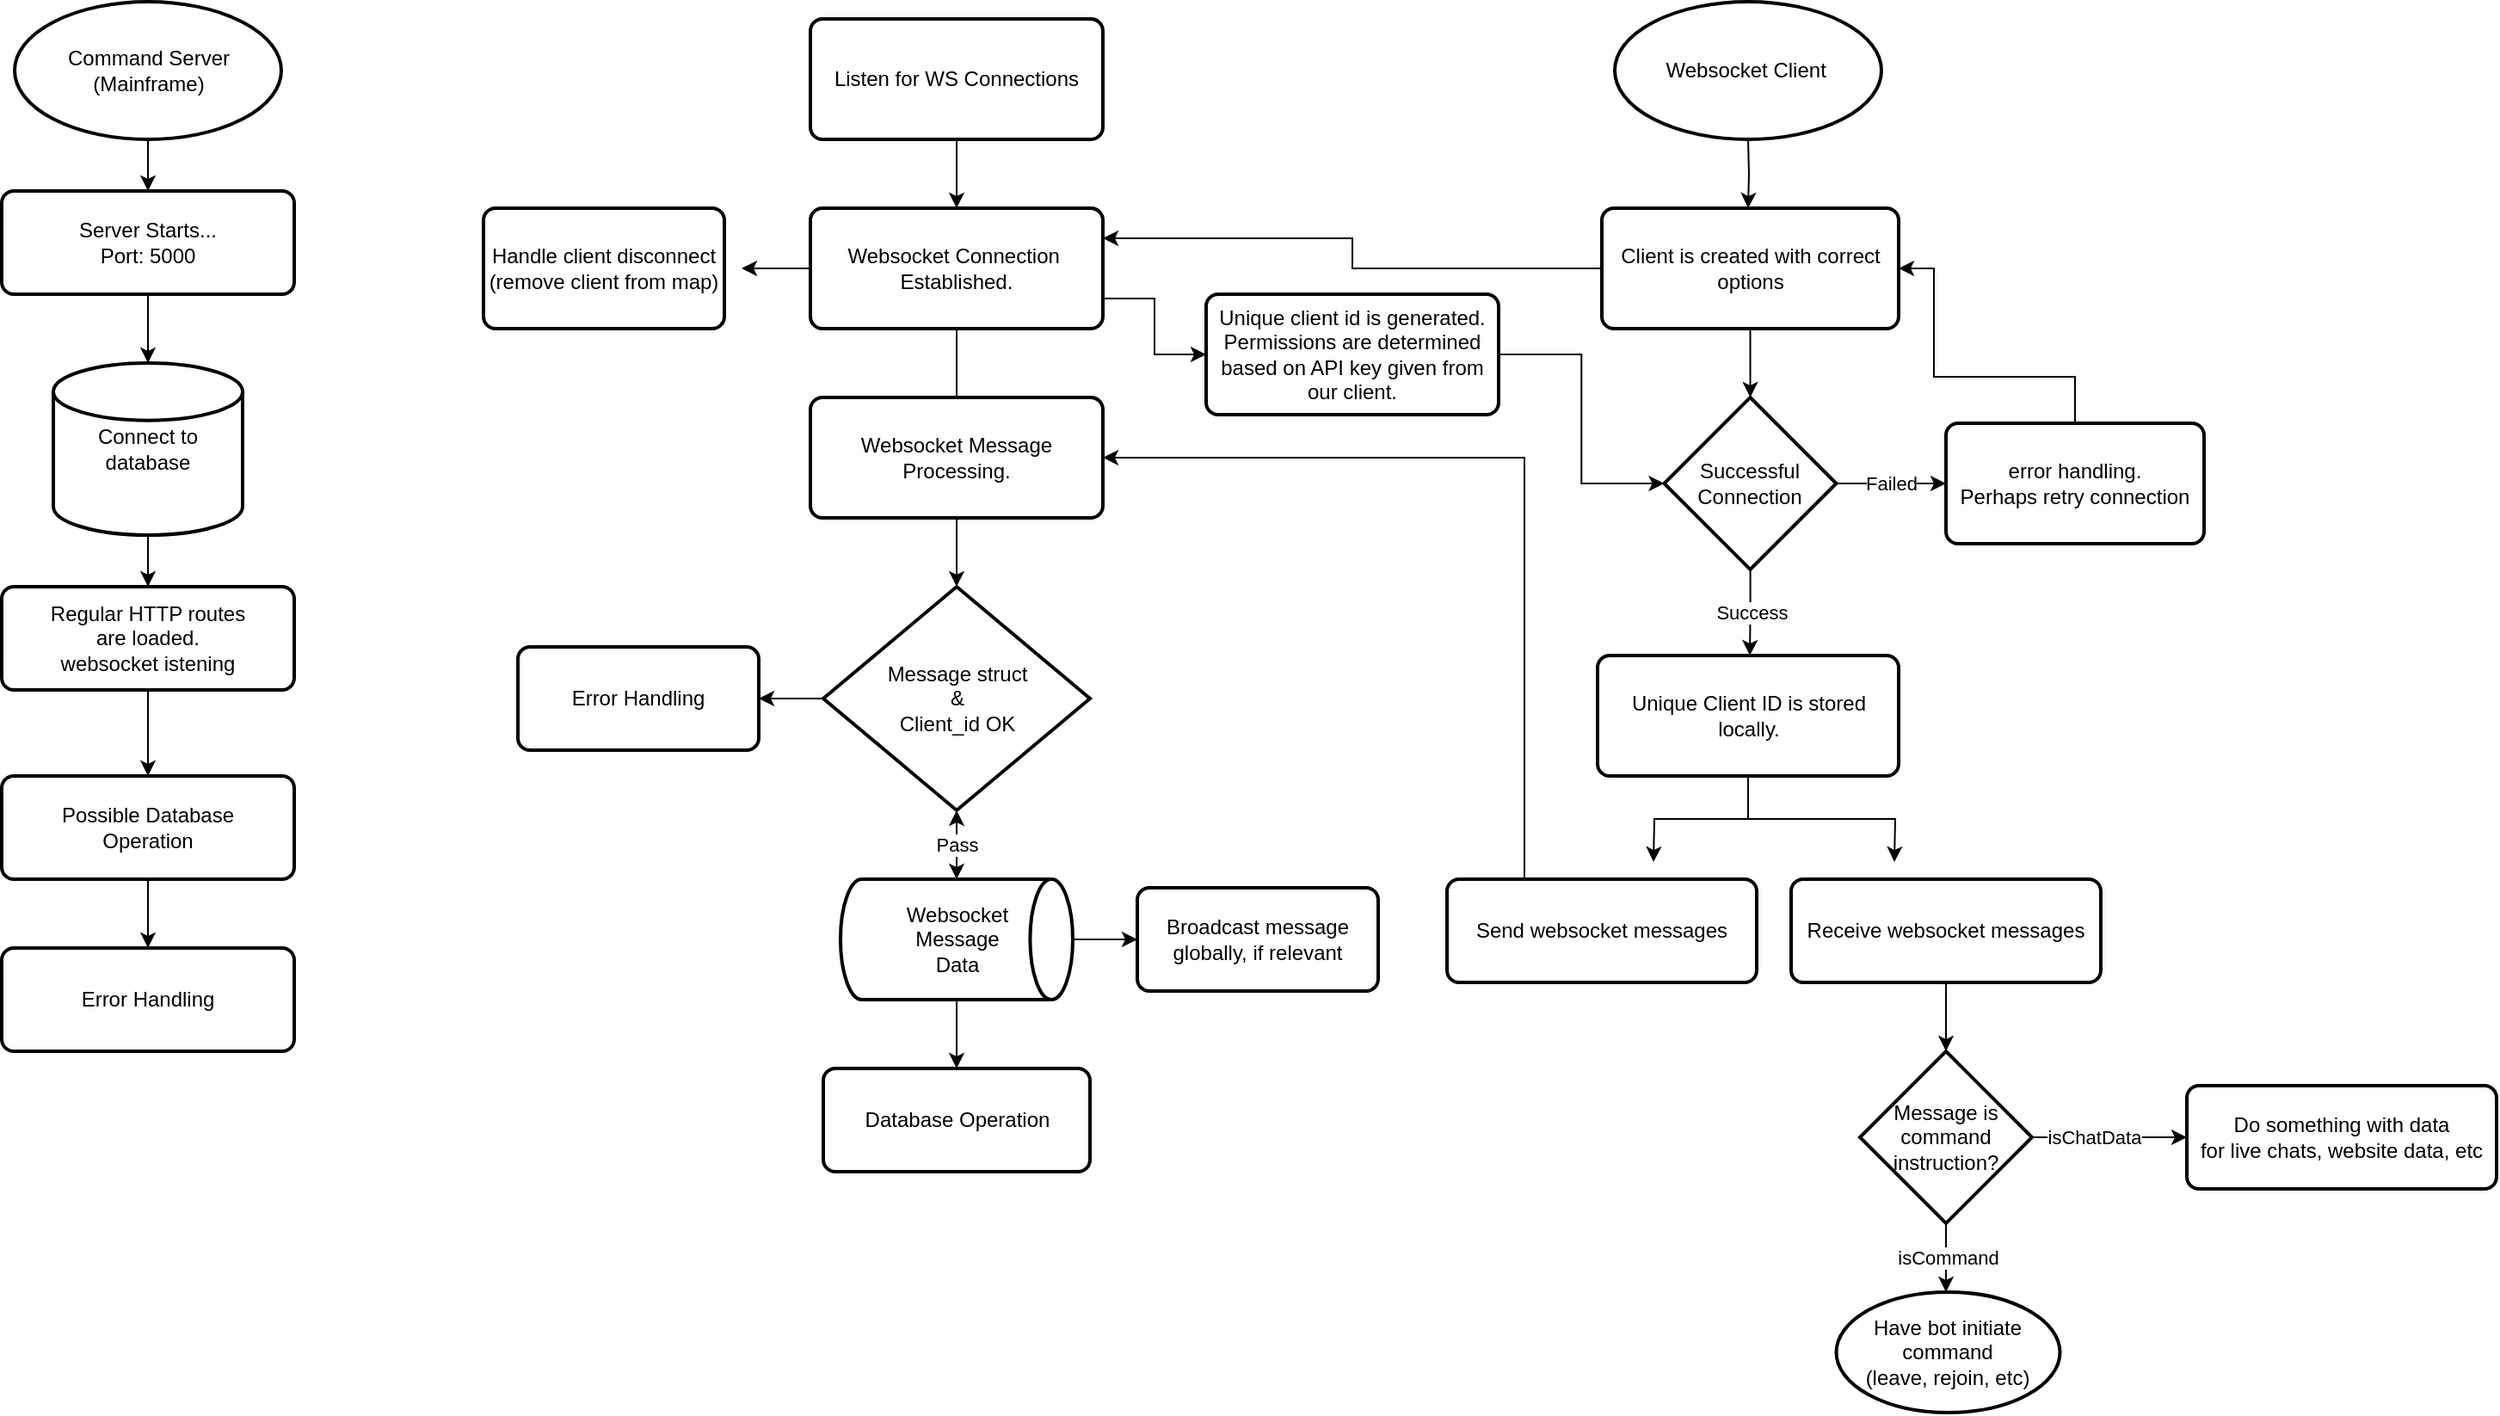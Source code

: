 <mxfile version="13.9.9" type="device"><diagram id="ruMrbEkCsDdigqDRw3H-" name="Page-1"><mxGraphModel dx="1062" dy="814" grid="1" gridSize="10" guides="1" tooltips="1" connect="1" arrows="1" fold="1" page="1" pageScale="1" pageWidth="1654" pageHeight="1169" math="0" shadow="0"><root><mxCell id="0"/><mxCell id="1" parent="0"/><mxCell id="SRKDPSgcggUMUkeD_vpF-91" style="edgeStyle=orthogonalEdgeStyle;rounded=0;orthogonalLoop=1;jettySize=auto;html=1;entryX=0.5;entryY=0;entryDx=0;entryDy=0;entryPerimeter=0;" edge="1" parent="1" source="SRKDPSgcggUMUkeD_vpF-2" target="SRKDPSgcggUMUkeD_vpF-51"><mxGeometry relative="1" as="geometry"/></mxCell><mxCell id="SRKDPSgcggUMUkeD_vpF-2" value="Server Starts...&lt;br&gt;Port: 5000" style="rounded=1;whiteSpace=wrap;html=1;absoluteArcSize=1;arcSize=14;strokeWidth=2;" vertex="1" parent="1"><mxGeometry x="80" y="200" width="170" height="60" as="geometry"/></mxCell><mxCell id="SRKDPSgcggUMUkeD_vpF-21" style="edgeStyle=orthogonalEdgeStyle;rounded=0;orthogonalLoop=1;jettySize=auto;html=1;entryX=0.5;entryY=0;entryDx=0;entryDy=0;" edge="1" parent="1" source="SRKDPSgcggUMUkeD_vpF-8" target="SRKDPSgcggUMUkeD_vpF-10"><mxGeometry relative="1" as="geometry"/></mxCell><mxCell id="SRKDPSgcggUMUkeD_vpF-8" value="Listen for WS Connections" style="rounded=1;whiteSpace=wrap;html=1;absoluteArcSize=1;arcSize=14;strokeWidth=2;" vertex="1" parent="1"><mxGeometry x="550" y="100" width="170" height="70" as="geometry"/></mxCell><mxCell id="SRKDPSgcggUMUkeD_vpF-28" style="edgeStyle=orthogonalEdgeStyle;rounded=0;orthogonalLoop=1;jettySize=auto;html=1;" edge="1" parent="1" source="SRKDPSgcggUMUkeD_vpF-10"><mxGeometry relative="1" as="geometry"><mxPoint x="635" y="330" as="targetPoint"/></mxGeometry></mxCell><mxCell id="SRKDPSgcggUMUkeD_vpF-37" style="edgeStyle=orthogonalEdgeStyle;rounded=0;orthogonalLoop=1;jettySize=auto;html=1;exitX=1;exitY=0.75;exitDx=0;exitDy=0;entryX=0;entryY=0.5;entryDx=0;entryDy=0;" edge="1" parent="1" source="SRKDPSgcggUMUkeD_vpF-10" target="SRKDPSgcggUMUkeD_vpF-29"><mxGeometry relative="1" as="geometry"/></mxCell><mxCell id="SRKDPSgcggUMUkeD_vpF-107" style="edgeStyle=orthogonalEdgeStyle;rounded=0;orthogonalLoop=1;jettySize=auto;html=1;" edge="1" parent="1" source="SRKDPSgcggUMUkeD_vpF-10"><mxGeometry relative="1" as="geometry"><mxPoint x="510" y="245" as="targetPoint"/></mxGeometry></mxCell><mxCell id="SRKDPSgcggUMUkeD_vpF-10" value="Websocket Connection&amp;nbsp;&lt;br&gt;Established." style="rounded=1;whiteSpace=wrap;html=1;absoluteArcSize=1;arcSize=14;strokeWidth=2;" vertex="1" parent="1"><mxGeometry x="550" y="210" width="170" height="70" as="geometry"/></mxCell><mxCell id="SRKDPSgcggUMUkeD_vpF-35" style="edgeStyle=orthogonalEdgeStyle;rounded=0;orthogonalLoop=1;jettySize=auto;html=1;" edge="1" parent="1"><mxGeometry relative="1" as="geometry"><mxPoint x="1095" y="210" as="targetPoint"/><mxPoint x="1095" y="170" as="sourcePoint"/></mxGeometry></mxCell><mxCell id="SRKDPSgcggUMUkeD_vpF-36" style="edgeStyle=orthogonalEdgeStyle;rounded=0;orthogonalLoop=1;jettySize=auto;html=1;entryX=1;entryY=0.25;entryDx=0;entryDy=0;" edge="1" parent="1" source="SRKDPSgcggUMUkeD_vpF-25" target="SRKDPSgcggUMUkeD_vpF-10"><mxGeometry relative="1" as="geometry"/></mxCell><mxCell id="SRKDPSgcggUMUkeD_vpF-42" style="edgeStyle=orthogonalEdgeStyle;rounded=0;orthogonalLoop=1;jettySize=auto;html=1;entryX=0.5;entryY=0;entryDx=0;entryDy=0;entryPerimeter=0;" edge="1" parent="1" source="SRKDPSgcggUMUkeD_vpF-25" target="SRKDPSgcggUMUkeD_vpF-41"><mxGeometry relative="1" as="geometry"><mxPoint x="1096.25" y="310" as="targetPoint"/></mxGeometry></mxCell><mxCell id="SRKDPSgcggUMUkeD_vpF-25" value="Client is created with correct options" style="rounded=1;whiteSpace=wrap;html=1;absoluteArcSize=1;arcSize=14;strokeWidth=2;" vertex="1" parent="1"><mxGeometry x="1010" y="210" width="172.5" height="70" as="geometry"/></mxCell><mxCell id="SRKDPSgcggUMUkeD_vpF-43" style="edgeStyle=orthogonalEdgeStyle;rounded=0;orthogonalLoop=1;jettySize=auto;html=1;entryX=0;entryY=0.5;entryDx=0;entryDy=0;entryPerimeter=0;" edge="1" parent="1" source="SRKDPSgcggUMUkeD_vpF-29" target="SRKDPSgcggUMUkeD_vpF-41"><mxGeometry relative="1" as="geometry"/></mxCell><mxCell id="SRKDPSgcggUMUkeD_vpF-29" value="Unique client id is generated.&lt;br&gt;Permissions are determined based on API key given from our client." style="rounded=1;whiteSpace=wrap;html=1;absoluteArcSize=1;arcSize=14;strokeWidth=2;" vertex="1" parent="1"><mxGeometry x="780" y="260" width="170" height="70" as="geometry"/></mxCell><mxCell id="SRKDPSgcggUMUkeD_vpF-58" style="edgeStyle=orthogonalEdgeStyle;rounded=0;orthogonalLoop=1;jettySize=auto;html=1;" edge="1" parent="1" source="SRKDPSgcggUMUkeD_vpF-33"><mxGeometry relative="1" as="geometry"><mxPoint x="1040" y="590" as="targetPoint"/></mxGeometry></mxCell><mxCell id="SRKDPSgcggUMUkeD_vpF-59" style="edgeStyle=orthogonalEdgeStyle;rounded=0;orthogonalLoop=1;jettySize=auto;html=1;" edge="1" parent="1" source="SRKDPSgcggUMUkeD_vpF-33"><mxGeometry relative="1" as="geometry"><mxPoint x="1180" y="590" as="targetPoint"/></mxGeometry></mxCell><mxCell id="SRKDPSgcggUMUkeD_vpF-33" value="Unique Client ID is stored locally." style="rounded=1;whiteSpace=wrap;html=1;absoluteArcSize=1;arcSize=14;strokeWidth=2;" vertex="1" parent="1"><mxGeometry x="1007.5" y="470" width="175" height="70" as="geometry"/></mxCell><mxCell id="SRKDPSgcggUMUkeD_vpF-44" value="Success" style="edgeStyle=orthogonalEdgeStyle;rounded=0;orthogonalLoop=1;jettySize=auto;html=1;" edge="1" parent="1" source="SRKDPSgcggUMUkeD_vpF-41"><mxGeometry relative="1" as="geometry"><mxPoint x="1096" y="470" as="targetPoint"/></mxGeometry></mxCell><mxCell id="SRKDPSgcggUMUkeD_vpF-46" value="Failed" style="edgeStyle=orthogonalEdgeStyle;rounded=0;orthogonalLoop=1;jettySize=auto;html=1;" edge="1" parent="1" source="SRKDPSgcggUMUkeD_vpF-41"><mxGeometry relative="1" as="geometry"><mxPoint x="1210" y="370" as="targetPoint"/></mxGeometry></mxCell><mxCell id="SRKDPSgcggUMUkeD_vpF-41" value="Successful Connection" style="strokeWidth=2;html=1;shape=mxgraph.flowchart.decision;whiteSpace=wrap;" vertex="1" parent="1"><mxGeometry x="1046.25" y="320" width="100" height="100" as="geometry"/></mxCell><mxCell id="SRKDPSgcggUMUkeD_vpF-48" style="edgeStyle=orthogonalEdgeStyle;rounded=0;orthogonalLoop=1;jettySize=auto;html=1;entryX=1;entryY=0.5;entryDx=0;entryDy=0;" edge="1" parent="1" source="SRKDPSgcggUMUkeD_vpF-47" target="SRKDPSgcggUMUkeD_vpF-25"><mxGeometry relative="1" as="geometry"><Array as="points"><mxPoint x="1285" y="308"/><mxPoint x="1203" y="308"/><mxPoint x="1203" y="245"/></Array></mxGeometry></mxCell><mxCell id="SRKDPSgcggUMUkeD_vpF-47" value="error handling.&lt;br&gt;Perhaps retry connection" style="rounded=1;whiteSpace=wrap;html=1;absoluteArcSize=1;arcSize=14;strokeWidth=2;" vertex="1" parent="1"><mxGeometry x="1210" y="335" width="150" height="70" as="geometry"/></mxCell><mxCell id="SRKDPSgcggUMUkeD_vpF-49" value="Websocket Client&amp;nbsp;" style="strokeWidth=2;html=1;shape=mxgraph.flowchart.start_1;whiteSpace=wrap;" vertex="1" parent="1"><mxGeometry x="1017.5" y="90" width="155" height="80" as="geometry"/></mxCell><mxCell id="SRKDPSgcggUMUkeD_vpF-90" style="edgeStyle=orthogonalEdgeStyle;rounded=0;orthogonalLoop=1;jettySize=auto;html=1;" edge="1" parent="1" source="SRKDPSgcggUMUkeD_vpF-50"><mxGeometry relative="1" as="geometry"><mxPoint x="165" y="200" as="targetPoint"/></mxGeometry></mxCell><mxCell id="SRKDPSgcggUMUkeD_vpF-50" value="Command Server&lt;br&gt;(Mainframe)" style="strokeWidth=2;html=1;shape=mxgraph.flowchart.start_1;whiteSpace=wrap;" vertex="1" parent="1"><mxGeometry x="87.5" y="90" width="155" height="80" as="geometry"/></mxCell><mxCell id="SRKDPSgcggUMUkeD_vpF-92" style="edgeStyle=orthogonalEdgeStyle;rounded=0;orthogonalLoop=1;jettySize=auto;html=1;" edge="1" parent="1" source="SRKDPSgcggUMUkeD_vpF-51" target="SRKDPSgcggUMUkeD_vpF-85"><mxGeometry relative="1" as="geometry"/></mxCell><mxCell id="SRKDPSgcggUMUkeD_vpF-51" value="Connect to database" style="strokeWidth=2;html=1;shape=mxgraph.flowchart.database;whiteSpace=wrap;" vertex="1" parent="1"><mxGeometry x="110" y="300" width="110" height="100" as="geometry"/></mxCell><mxCell id="SRKDPSgcggUMUkeD_vpF-54" style="edgeStyle=orthogonalEdgeStyle;rounded=0;orthogonalLoop=1;jettySize=auto;html=1;entryX=0.5;entryY=0;entryDx=0;entryDy=0;entryPerimeter=0;" edge="1" parent="1" source="SRKDPSgcggUMUkeD_vpF-52" target="SRKDPSgcggUMUkeD_vpF-53"><mxGeometry relative="1" as="geometry"/></mxCell><mxCell id="SRKDPSgcggUMUkeD_vpF-52" value="Websocket Message Processing." style="rounded=1;whiteSpace=wrap;html=1;absoluteArcSize=1;arcSize=14;strokeWidth=2;" vertex="1" parent="1"><mxGeometry x="550" y="320" width="170" height="70" as="geometry"/></mxCell><mxCell id="SRKDPSgcggUMUkeD_vpF-62" style="edgeStyle=orthogonalEdgeStyle;rounded=0;orthogonalLoop=1;jettySize=auto;html=1;" edge="1" parent="1" source="SRKDPSgcggUMUkeD_vpF-53"><mxGeometry relative="1" as="geometry"><mxPoint x="635" y="600" as="targetPoint"/></mxGeometry></mxCell><mxCell id="SRKDPSgcggUMUkeD_vpF-108" style="edgeStyle=orthogonalEdgeStyle;rounded=0;orthogonalLoop=1;jettySize=auto;html=1;" edge="1" parent="1" source="SRKDPSgcggUMUkeD_vpF-53"><mxGeometry relative="1" as="geometry"><mxPoint x="520" y="495" as="targetPoint"/></mxGeometry></mxCell><mxCell id="SRKDPSgcggUMUkeD_vpF-53" value="Message struct&lt;br&gt;&amp;amp;&lt;br&gt;Client_id OK" style="strokeWidth=2;html=1;shape=mxgraph.flowchart.decision;whiteSpace=wrap;" vertex="1" parent="1"><mxGeometry x="557.5" y="430" width="155" height="130" as="geometry"/></mxCell><mxCell id="SRKDPSgcggUMUkeD_vpF-106" style="edgeStyle=orthogonalEdgeStyle;rounded=0;orthogonalLoop=1;jettySize=auto;html=1;exitX=0.25;exitY=0;exitDx=0;exitDy=0;entryX=1;entryY=0.5;entryDx=0;entryDy=0;" edge="1" parent="1" source="SRKDPSgcggUMUkeD_vpF-56" target="SRKDPSgcggUMUkeD_vpF-52"><mxGeometry relative="1" as="geometry"/></mxCell><mxCell id="SRKDPSgcggUMUkeD_vpF-56" value="Send websocket messages" style="rounded=1;whiteSpace=wrap;html=1;absoluteArcSize=1;arcSize=14;strokeWidth=2;" vertex="1" parent="1"><mxGeometry x="920" y="600" width="180" height="60" as="geometry"/></mxCell><mxCell id="SRKDPSgcggUMUkeD_vpF-98" style="edgeStyle=orthogonalEdgeStyle;rounded=0;orthogonalLoop=1;jettySize=auto;html=1;" edge="1" parent="1" source="SRKDPSgcggUMUkeD_vpF-57"><mxGeometry relative="1" as="geometry"><mxPoint x="1210" y="700" as="targetPoint"/></mxGeometry></mxCell><mxCell id="SRKDPSgcggUMUkeD_vpF-57" value="Receive websocket messages" style="rounded=1;whiteSpace=wrap;html=1;absoluteArcSize=1;arcSize=14;strokeWidth=2;" vertex="1" parent="1"><mxGeometry x="1120" y="600" width="180" height="60" as="geometry"/></mxCell><mxCell id="SRKDPSgcggUMUkeD_vpF-72" style="edgeStyle=orthogonalEdgeStyle;rounded=0;orthogonalLoop=1;jettySize=auto;html=1;" edge="1" parent="1" source="SRKDPSgcggUMUkeD_vpF-63"><mxGeometry relative="1" as="geometry"><mxPoint x="635" y="710" as="targetPoint"/></mxGeometry></mxCell><mxCell id="SRKDPSgcggUMUkeD_vpF-73" value="Pass" style="edgeStyle=orthogonalEdgeStyle;rounded=0;orthogonalLoop=1;jettySize=auto;html=1;" edge="1" parent="1" source="SRKDPSgcggUMUkeD_vpF-63" target="SRKDPSgcggUMUkeD_vpF-53"><mxGeometry relative="1" as="geometry"/></mxCell><mxCell id="SRKDPSgcggUMUkeD_vpF-81" style="edgeStyle=orthogonalEdgeStyle;rounded=0;orthogonalLoop=1;jettySize=auto;html=1;" edge="1" parent="1" source="SRKDPSgcggUMUkeD_vpF-63"><mxGeometry relative="1" as="geometry"><mxPoint x="740" y="635" as="targetPoint"/></mxGeometry></mxCell><mxCell id="SRKDPSgcggUMUkeD_vpF-63" value="Websocket&lt;br&gt;Message&lt;br&gt;Data" style="strokeWidth=2;html=1;shape=mxgraph.flowchart.direct_data;whiteSpace=wrap;" vertex="1" parent="1"><mxGeometry x="567.5" y="600" width="135" height="70" as="geometry"/></mxCell><mxCell id="SRKDPSgcggUMUkeD_vpF-74" value="Database Operation" style="rounded=1;whiteSpace=wrap;html=1;absoluteArcSize=1;arcSize=14;strokeWidth=2;" vertex="1" parent="1"><mxGeometry x="557.5" y="710" width="155" height="60" as="geometry"/></mxCell><mxCell id="SRKDPSgcggUMUkeD_vpF-82" value="Broadcast message globally, if relevant" style="rounded=1;whiteSpace=wrap;html=1;absoluteArcSize=1;arcSize=14;strokeWidth=2;" vertex="1" parent="1"><mxGeometry x="740" y="605" width="140" height="60" as="geometry"/></mxCell><mxCell id="SRKDPSgcggUMUkeD_vpF-93" style="edgeStyle=orthogonalEdgeStyle;rounded=0;orthogonalLoop=1;jettySize=auto;html=1;entryX=0.5;entryY=0;entryDx=0;entryDy=0;" edge="1" parent="1" source="SRKDPSgcggUMUkeD_vpF-85" target="SRKDPSgcggUMUkeD_vpF-87"><mxGeometry relative="1" as="geometry"><mxPoint x="165" y="530" as="targetPoint"/></mxGeometry></mxCell><mxCell id="SRKDPSgcggUMUkeD_vpF-85" value="Regular HTTP routes&lt;br&gt;are loaded.&lt;br&gt;websocket istening" style="rounded=1;whiteSpace=wrap;html=1;absoluteArcSize=1;arcSize=14;strokeWidth=2;" vertex="1" parent="1"><mxGeometry x="80" y="430" width="170" height="60" as="geometry"/></mxCell><mxCell id="SRKDPSgcggUMUkeD_vpF-94" style="edgeStyle=orthogonalEdgeStyle;rounded=0;orthogonalLoop=1;jettySize=auto;html=1;entryX=0.5;entryY=0;entryDx=0;entryDy=0;" edge="1" parent="1" source="SRKDPSgcggUMUkeD_vpF-87" target="SRKDPSgcggUMUkeD_vpF-89"><mxGeometry relative="1" as="geometry"/></mxCell><mxCell id="SRKDPSgcggUMUkeD_vpF-87" value="Possible Database&lt;br&gt;Operation" style="rounded=1;whiteSpace=wrap;html=1;absoluteArcSize=1;arcSize=14;strokeWidth=2;" vertex="1" parent="1"><mxGeometry x="80" y="540" width="170" height="60" as="geometry"/></mxCell><mxCell id="SRKDPSgcggUMUkeD_vpF-89" value="Error Handling" style="rounded=1;whiteSpace=wrap;html=1;absoluteArcSize=1;arcSize=14;strokeWidth=2;" vertex="1" parent="1"><mxGeometry x="80" y="640" width="170" height="60" as="geometry"/></mxCell><mxCell id="SRKDPSgcggUMUkeD_vpF-96" value="Handle client disconnect&lt;br&gt;(remove client from map)" style="rounded=1;whiteSpace=wrap;html=1;absoluteArcSize=1;arcSize=14;strokeWidth=2;" vertex="1" parent="1"><mxGeometry x="360" y="210" width="140" height="70" as="geometry"/></mxCell><mxCell id="SRKDPSgcggUMUkeD_vpF-100" value="isCommand" style="edgeStyle=orthogonalEdgeStyle;rounded=0;orthogonalLoop=1;jettySize=auto;html=1;" edge="1" parent="1" source="SRKDPSgcggUMUkeD_vpF-99"><mxGeometry relative="1" as="geometry"><mxPoint x="1210" y="840" as="targetPoint"/></mxGeometry></mxCell><mxCell id="SRKDPSgcggUMUkeD_vpF-101" value="isChatData" style="edgeStyle=orthogonalEdgeStyle;rounded=0;orthogonalLoop=1;jettySize=auto;html=1;" edge="1" parent="1" source="SRKDPSgcggUMUkeD_vpF-99"><mxGeometry x="-0.2" relative="1" as="geometry"><mxPoint x="1350" y="750" as="targetPoint"/><mxPoint as="offset"/></mxGeometry></mxCell><mxCell id="SRKDPSgcggUMUkeD_vpF-99" value="Message is&lt;br&gt;command&lt;br&gt;instruction?" style="strokeWidth=2;html=1;shape=mxgraph.flowchart.decision;whiteSpace=wrap;" vertex="1" parent="1"><mxGeometry x="1160" y="700" width="100" height="100" as="geometry"/></mxCell><mxCell id="SRKDPSgcggUMUkeD_vpF-102" value="Do something with data&lt;br&gt;for live chats, website data, etc" style="rounded=1;whiteSpace=wrap;html=1;absoluteArcSize=1;arcSize=14;strokeWidth=2;" vertex="1" parent="1"><mxGeometry x="1350" y="720" width="180" height="60" as="geometry"/></mxCell><mxCell id="SRKDPSgcggUMUkeD_vpF-104" value="Have bot initiate command&lt;br&gt;(leave, rejoin, etc)" style="strokeWidth=2;html=1;shape=mxgraph.flowchart.start_1;whiteSpace=wrap;" vertex="1" parent="1"><mxGeometry x="1146.25" y="840" width="130" height="70" as="geometry"/></mxCell><mxCell id="SRKDPSgcggUMUkeD_vpF-110" value="Error Handling" style="rounded=1;whiteSpace=wrap;html=1;absoluteArcSize=1;arcSize=14;strokeWidth=2;" vertex="1" parent="1"><mxGeometry x="380" y="465" width="140" height="60" as="geometry"/></mxCell></root></mxGraphModel></diagram></mxfile>